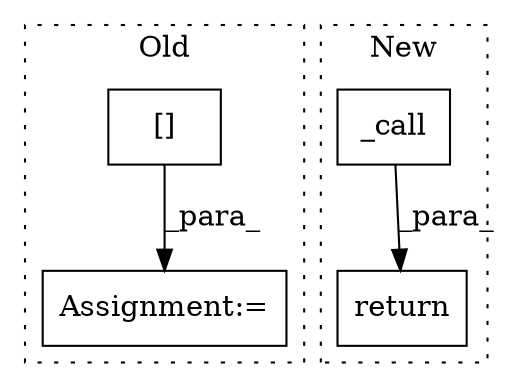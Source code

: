 digraph G {
subgraph cluster0 {
1 [label="[]" a="2" s="12636,12653" l="12,1" shape="box"];
3 [label="Assignment:=" a="7" s="12635" l="1" shape="box"];
label = "Old";
style="dotted";
}
subgraph cluster1 {
2 [label="_call" a="32" s="6518,6551" l="6,1" shape="box"];
4 [label="return" a="41" s="6624" l="7" shape="box"];
label = "New";
style="dotted";
}
1 -> 3 [label="_para_"];
2 -> 4 [label="_para_"];
}